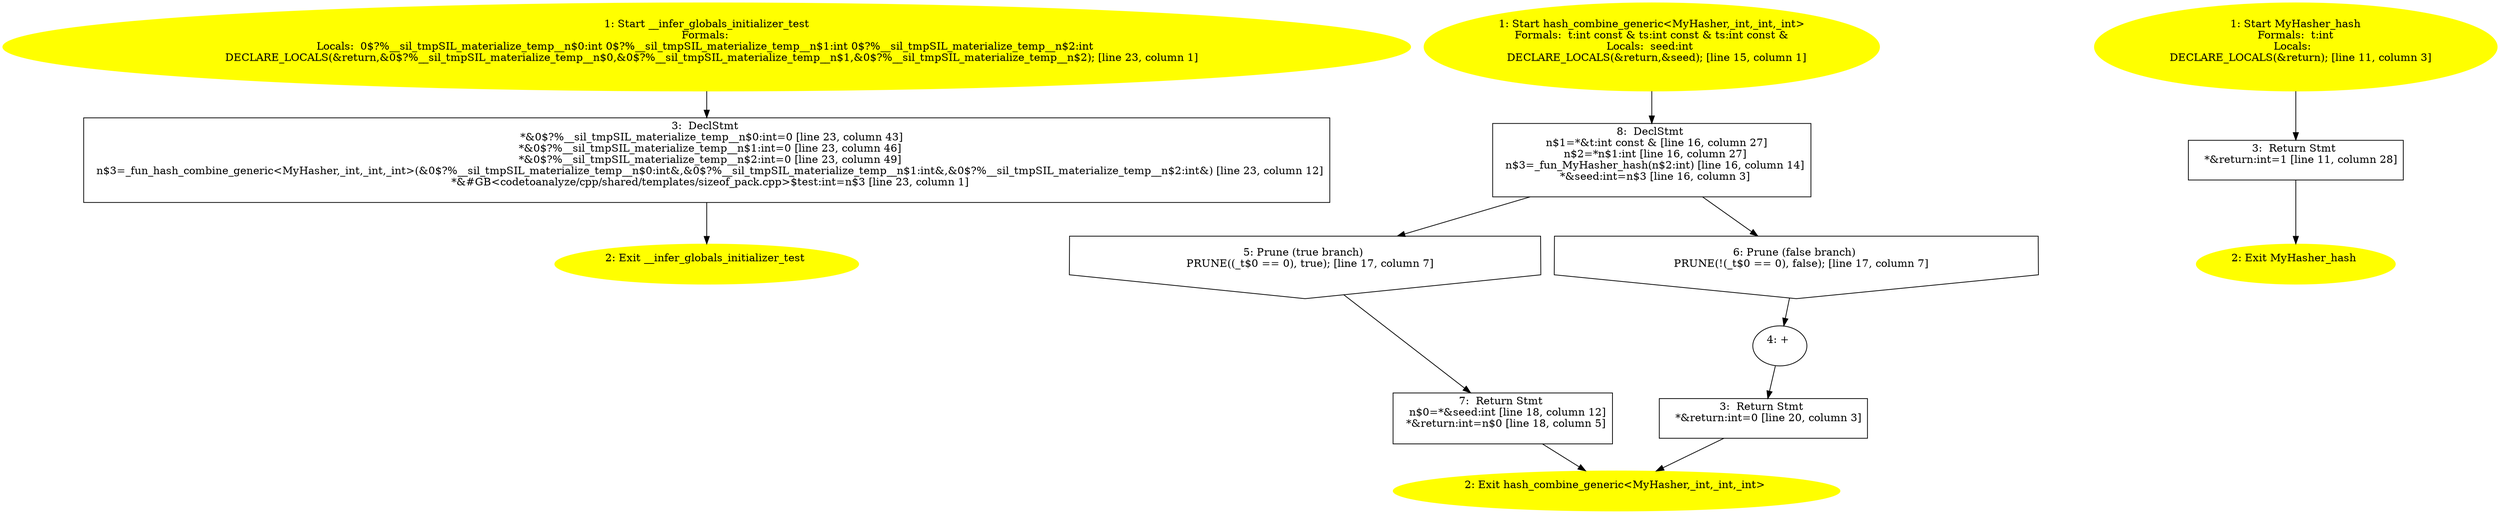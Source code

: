 /* @generated */
digraph cfg {
"__infer_globals_initializer_test.19c6153ea70b713d8d2a1a0fd4ae91e3_1" [label="1: Start __infer_globals_initializer_test\nFormals: \nLocals:  0$?%__sil_tmpSIL_materialize_temp__n$0:int 0$?%__sil_tmpSIL_materialize_temp__n$1:int 0$?%__sil_tmpSIL_materialize_temp__n$2:int \n   DECLARE_LOCALS(&return,&0$?%__sil_tmpSIL_materialize_temp__n$0,&0$?%__sil_tmpSIL_materialize_temp__n$1,&0$?%__sil_tmpSIL_materialize_temp__n$2); [line 23, column 1]\n " color=yellow style=filled]
	

	 "__infer_globals_initializer_test.19c6153ea70b713d8d2a1a0fd4ae91e3_1" -> "__infer_globals_initializer_test.19c6153ea70b713d8d2a1a0fd4ae91e3_3" ;
"__infer_globals_initializer_test.19c6153ea70b713d8d2a1a0fd4ae91e3_2" [label="2: Exit __infer_globals_initializer_test \n  " color=yellow style=filled]
	

"__infer_globals_initializer_test.19c6153ea70b713d8d2a1a0fd4ae91e3_3" [label="3:  DeclStmt \n   *&0$?%__sil_tmpSIL_materialize_temp__n$0:int=0 [line 23, column 43]\n  *&0$?%__sil_tmpSIL_materialize_temp__n$1:int=0 [line 23, column 46]\n  *&0$?%__sil_tmpSIL_materialize_temp__n$2:int=0 [line 23, column 49]\n  n$3=_fun_hash_combine_generic<MyHasher,_int,_int,_int>(&0$?%__sil_tmpSIL_materialize_temp__n$0:int&,&0$?%__sil_tmpSIL_materialize_temp__n$1:int&,&0$?%__sil_tmpSIL_materialize_temp__n$2:int&) [line 23, column 12]\n  *&#GB<codetoanalyze/cpp/shared/templates/sizeof_pack.cpp>$test:int=n$3 [line 23, column 1]\n " shape="box"]
	

	 "__infer_globals_initializer_test.19c6153ea70b713d8d2a1a0fd4ae91e3_3" -> "__infer_globals_initializer_test.19c6153ea70b713d8d2a1a0fd4ae91e3_2" ;
"hash_combine_generic<MyHasher,_int,_int,_int>#343026119801841589.3016efe6a900b985af0e18a37325385b_1" [label="1: Start hash_combine_generic<MyHasher,_int,_int,_int>\nFormals:  t:int const & ts:int const & ts:int const &\nLocals:  seed:int \n   DECLARE_LOCALS(&return,&seed); [line 15, column 1]\n " color=yellow style=filled]
	

	 "hash_combine_generic<MyHasher,_int,_int,_int>#343026119801841589.3016efe6a900b985af0e18a37325385b_1" -> "hash_combine_generic<MyHasher,_int,_int,_int>#343026119801841589.3016efe6a900b985af0e18a37325385b_8" ;
"hash_combine_generic<MyHasher,_int,_int,_int>#343026119801841589.3016efe6a900b985af0e18a37325385b_2" [label="2: Exit hash_combine_generic<MyHasher,_int,_int,_int> \n  " color=yellow style=filled]
	

"hash_combine_generic<MyHasher,_int,_int,_int>#343026119801841589.3016efe6a900b985af0e18a37325385b_3" [label="3:  Return Stmt \n   *&return:int=0 [line 20, column 3]\n " shape="box"]
	

	 "hash_combine_generic<MyHasher,_int,_int,_int>#343026119801841589.3016efe6a900b985af0e18a37325385b_3" -> "hash_combine_generic<MyHasher,_int,_int,_int>#343026119801841589.3016efe6a900b985af0e18a37325385b_2" ;
"hash_combine_generic<MyHasher,_int,_int,_int>#343026119801841589.3016efe6a900b985af0e18a37325385b_4" [label="4: + \n  " ]
	

	 "hash_combine_generic<MyHasher,_int,_int,_int>#343026119801841589.3016efe6a900b985af0e18a37325385b_4" -> "hash_combine_generic<MyHasher,_int,_int,_int>#343026119801841589.3016efe6a900b985af0e18a37325385b_3" ;
"hash_combine_generic<MyHasher,_int,_int,_int>#343026119801841589.3016efe6a900b985af0e18a37325385b_5" [label="5: Prune (true branch) \n   PRUNE((_t$0 == 0), true); [line 17, column 7]\n " shape="invhouse"]
	

	 "hash_combine_generic<MyHasher,_int,_int,_int>#343026119801841589.3016efe6a900b985af0e18a37325385b_5" -> "hash_combine_generic<MyHasher,_int,_int,_int>#343026119801841589.3016efe6a900b985af0e18a37325385b_7" ;
"hash_combine_generic<MyHasher,_int,_int,_int>#343026119801841589.3016efe6a900b985af0e18a37325385b_6" [label="6: Prune (false branch) \n   PRUNE(!(_t$0 == 0), false); [line 17, column 7]\n " shape="invhouse"]
	

	 "hash_combine_generic<MyHasher,_int,_int,_int>#343026119801841589.3016efe6a900b985af0e18a37325385b_6" -> "hash_combine_generic<MyHasher,_int,_int,_int>#343026119801841589.3016efe6a900b985af0e18a37325385b_4" ;
"hash_combine_generic<MyHasher,_int,_int,_int>#343026119801841589.3016efe6a900b985af0e18a37325385b_7" [label="7:  Return Stmt \n   n$0=*&seed:int [line 18, column 12]\n  *&return:int=n$0 [line 18, column 5]\n " shape="box"]
	

	 "hash_combine_generic<MyHasher,_int,_int,_int>#343026119801841589.3016efe6a900b985af0e18a37325385b_7" -> "hash_combine_generic<MyHasher,_int,_int,_int>#343026119801841589.3016efe6a900b985af0e18a37325385b_2" ;
"hash_combine_generic<MyHasher,_int,_int,_int>#343026119801841589.3016efe6a900b985af0e18a37325385b_8" [label="8:  DeclStmt \n   n$1=*&t:int const & [line 16, column 27]\n  n$2=*n$1:int [line 16, column 27]\n  n$3=_fun_MyHasher_hash(n$2:int) [line 16, column 14]\n  *&seed:int=n$3 [line 16, column 3]\n " shape="box"]
	

	 "hash_combine_generic<MyHasher,_int,_int,_int>#343026119801841589.3016efe6a900b985af0e18a37325385b_8" -> "hash_combine_generic<MyHasher,_int,_int,_int>#343026119801841589.3016efe6a900b985af0e18a37325385b_5" ;
	 "hash_combine_generic<MyHasher,_int,_int,_int>#343026119801841589.3016efe6a900b985af0e18a37325385b_8" -> "hash_combine_generic<MyHasher,_int,_int,_int>#343026119801841589.3016efe6a900b985af0e18a37325385b_6" ;
"hash#MyHasher#(17640498711428072031).032c86352e5db68decc9e37acbed2615_1" [label="1: Start MyHasher_hash\nFormals:  t:int\nLocals:  \n   DECLARE_LOCALS(&return); [line 11, column 3]\n " color=yellow style=filled]
	

	 "hash#MyHasher#(17640498711428072031).032c86352e5db68decc9e37acbed2615_1" -> "hash#MyHasher#(17640498711428072031).032c86352e5db68decc9e37acbed2615_3" ;
"hash#MyHasher#(17640498711428072031).032c86352e5db68decc9e37acbed2615_2" [label="2: Exit MyHasher_hash \n  " color=yellow style=filled]
	

"hash#MyHasher#(17640498711428072031).032c86352e5db68decc9e37acbed2615_3" [label="3:  Return Stmt \n   *&return:int=1 [line 11, column 28]\n " shape="box"]
	

	 "hash#MyHasher#(17640498711428072031).032c86352e5db68decc9e37acbed2615_3" -> "hash#MyHasher#(17640498711428072031).032c86352e5db68decc9e37acbed2615_2" ;
}
